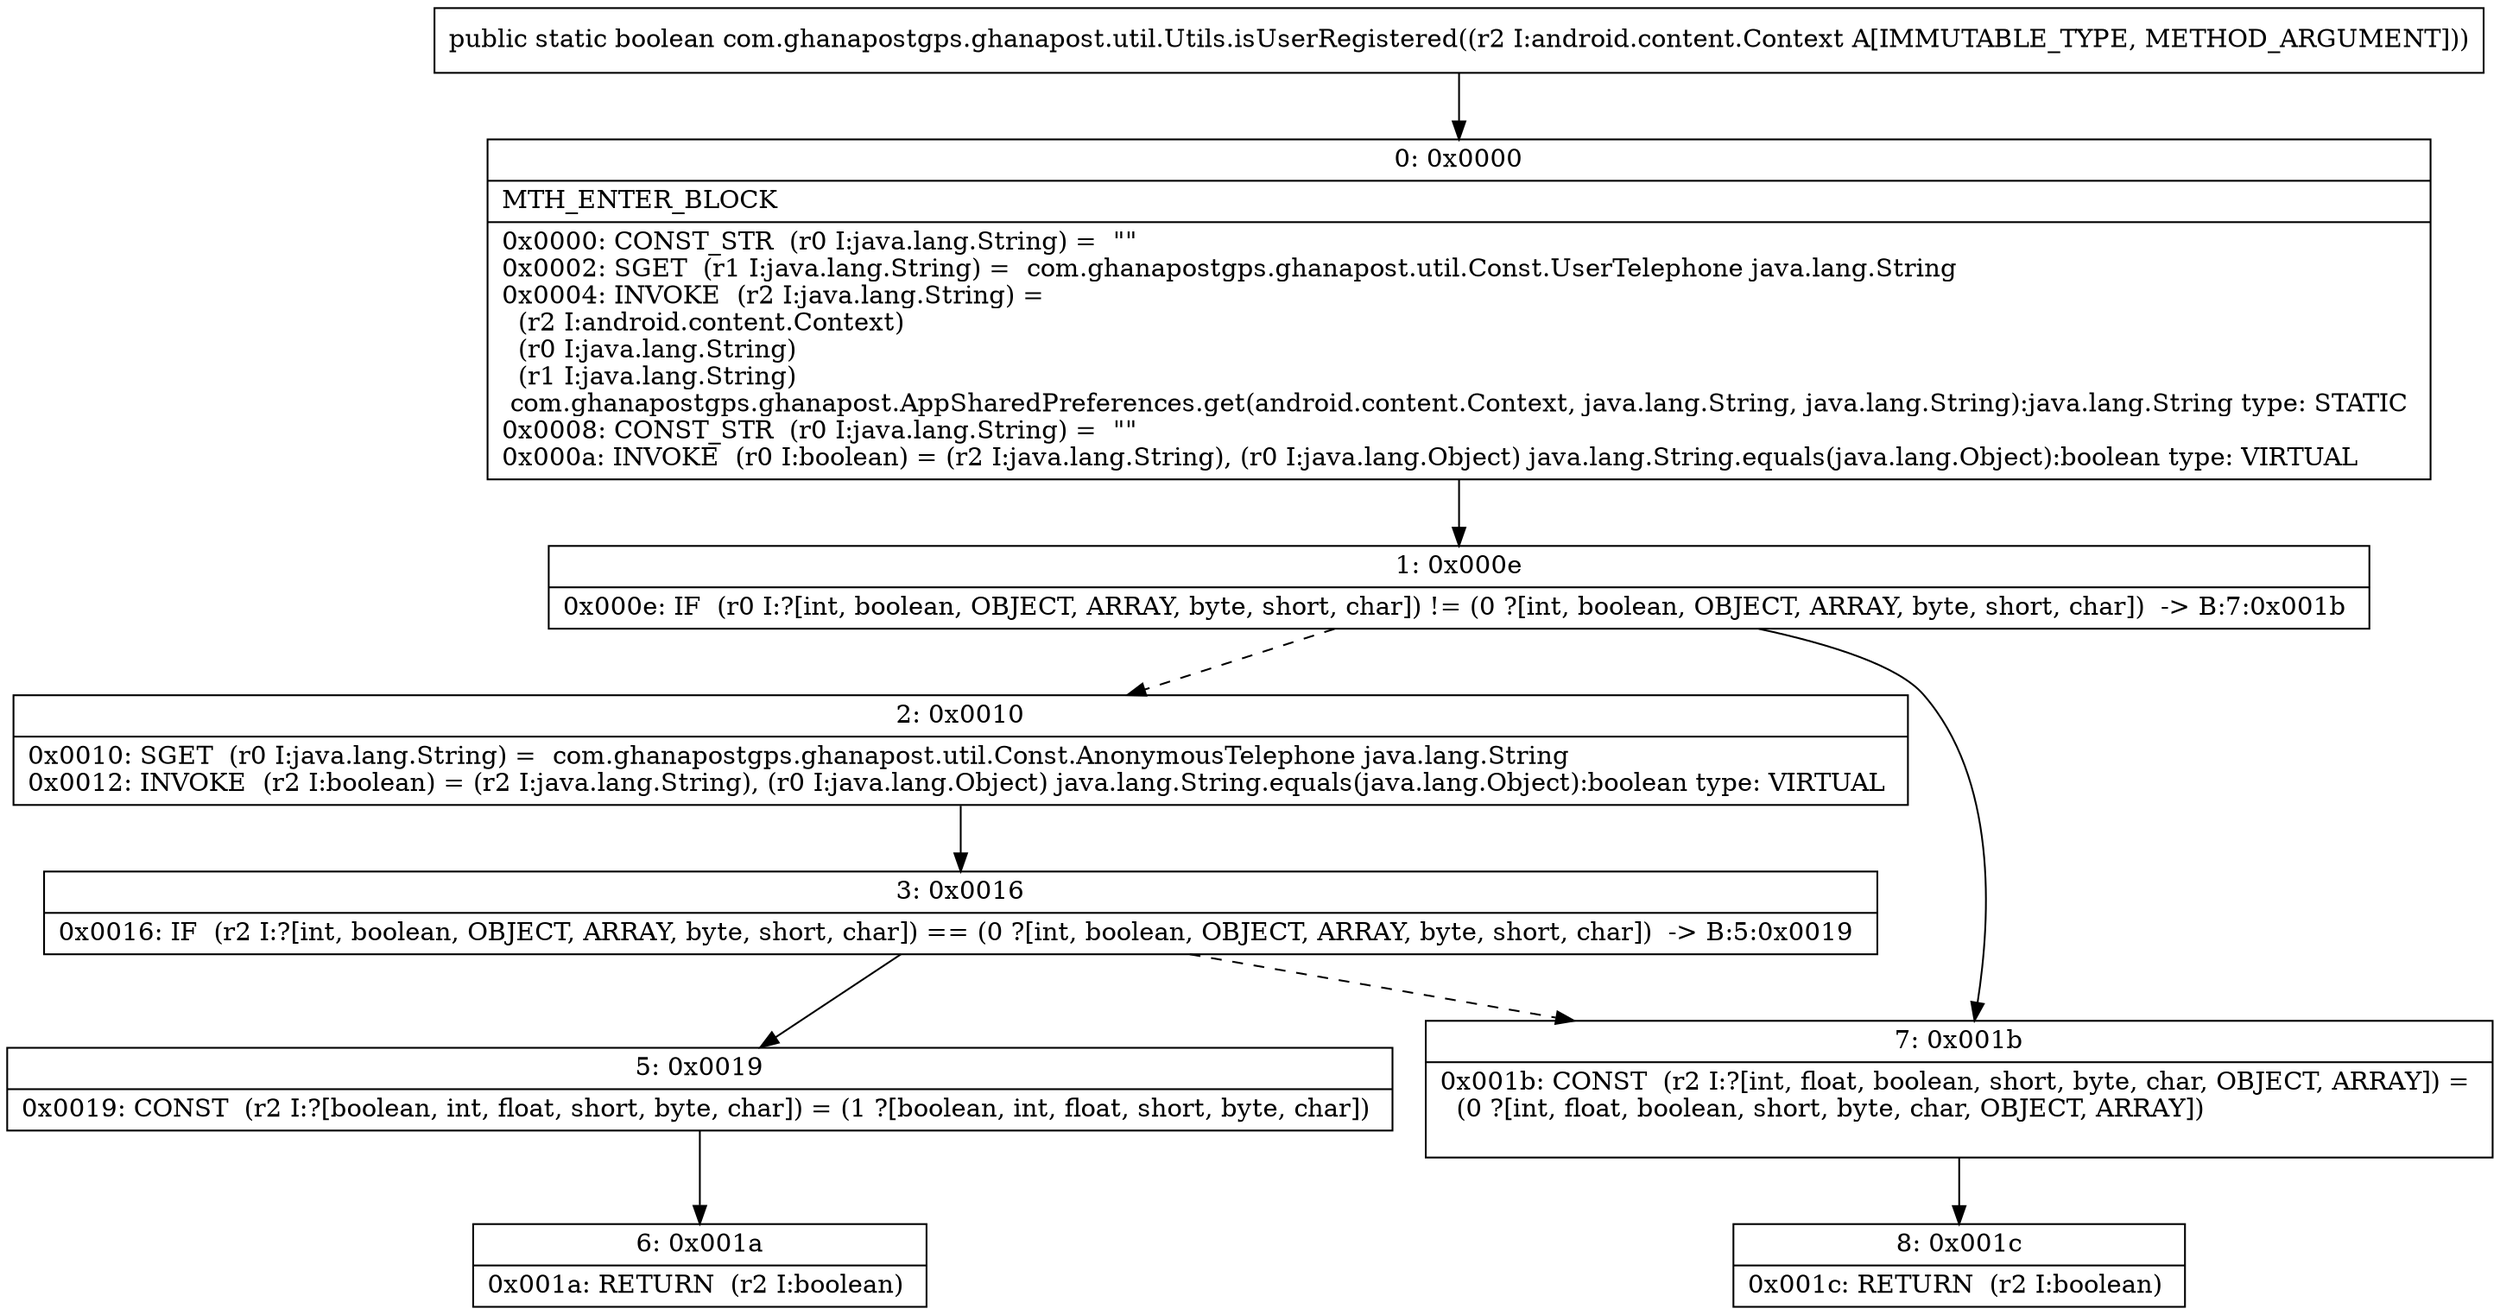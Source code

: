 digraph "CFG forcom.ghanapostgps.ghanapost.util.Utils.isUserRegistered(Landroid\/content\/Context;)Z" {
Node_0 [shape=record,label="{0\:\ 0x0000|MTH_ENTER_BLOCK\l|0x0000: CONST_STR  (r0 I:java.lang.String) =  \"\" \l0x0002: SGET  (r1 I:java.lang.String) =  com.ghanapostgps.ghanapost.util.Const.UserTelephone java.lang.String \l0x0004: INVOKE  (r2 I:java.lang.String) = \l  (r2 I:android.content.Context)\l  (r0 I:java.lang.String)\l  (r1 I:java.lang.String)\l com.ghanapostgps.ghanapost.AppSharedPreferences.get(android.content.Context, java.lang.String, java.lang.String):java.lang.String type: STATIC \l0x0008: CONST_STR  (r0 I:java.lang.String) =  \"\" \l0x000a: INVOKE  (r0 I:boolean) = (r2 I:java.lang.String), (r0 I:java.lang.Object) java.lang.String.equals(java.lang.Object):boolean type: VIRTUAL \l}"];
Node_1 [shape=record,label="{1\:\ 0x000e|0x000e: IF  (r0 I:?[int, boolean, OBJECT, ARRAY, byte, short, char]) != (0 ?[int, boolean, OBJECT, ARRAY, byte, short, char])  \-\> B:7:0x001b \l}"];
Node_2 [shape=record,label="{2\:\ 0x0010|0x0010: SGET  (r0 I:java.lang.String) =  com.ghanapostgps.ghanapost.util.Const.AnonymousTelephone java.lang.String \l0x0012: INVOKE  (r2 I:boolean) = (r2 I:java.lang.String), (r0 I:java.lang.Object) java.lang.String.equals(java.lang.Object):boolean type: VIRTUAL \l}"];
Node_3 [shape=record,label="{3\:\ 0x0016|0x0016: IF  (r2 I:?[int, boolean, OBJECT, ARRAY, byte, short, char]) == (0 ?[int, boolean, OBJECT, ARRAY, byte, short, char])  \-\> B:5:0x0019 \l}"];
Node_5 [shape=record,label="{5\:\ 0x0019|0x0019: CONST  (r2 I:?[boolean, int, float, short, byte, char]) = (1 ?[boolean, int, float, short, byte, char]) \l}"];
Node_6 [shape=record,label="{6\:\ 0x001a|0x001a: RETURN  (r2 I:boolean) \l}"];
Node_7 [shape=record,label="{7\:\ 0x001b|0x001b: CONST  (r2 I:?[int, float, boolean, short, byte, char, OBJECT, ARRAY]) = \l  (0 ?[int, float, boolean, short, byte, char, OBJECT, ARRAY])\l \l}"];
Node_8 [shape=record,label="{8\:\ 0x001c|0x001c: RETURN  (r2 I:boolean) \l}"];
MethodNode[shape=record,label="{public static boolean com.ghanapostgps.ghanapost.util.Utils.isUserRegistered((r2 I:android.content.Context A[IMMUTABLE_TYPE, METHOD_ARGUMENT])) }"];
MethodNode -> Node_0;
Node_0 -> Node_1;
Node_1 -> Node_2[style=dashed];
Node_1 -> Node_7;
Node_2 -> Node_3;
Node_3 -> Node_5;
Node_3 -> Node_7[style=dashed];
Node_5 -> Node_6;
Node_7 -> Node_8;
}

